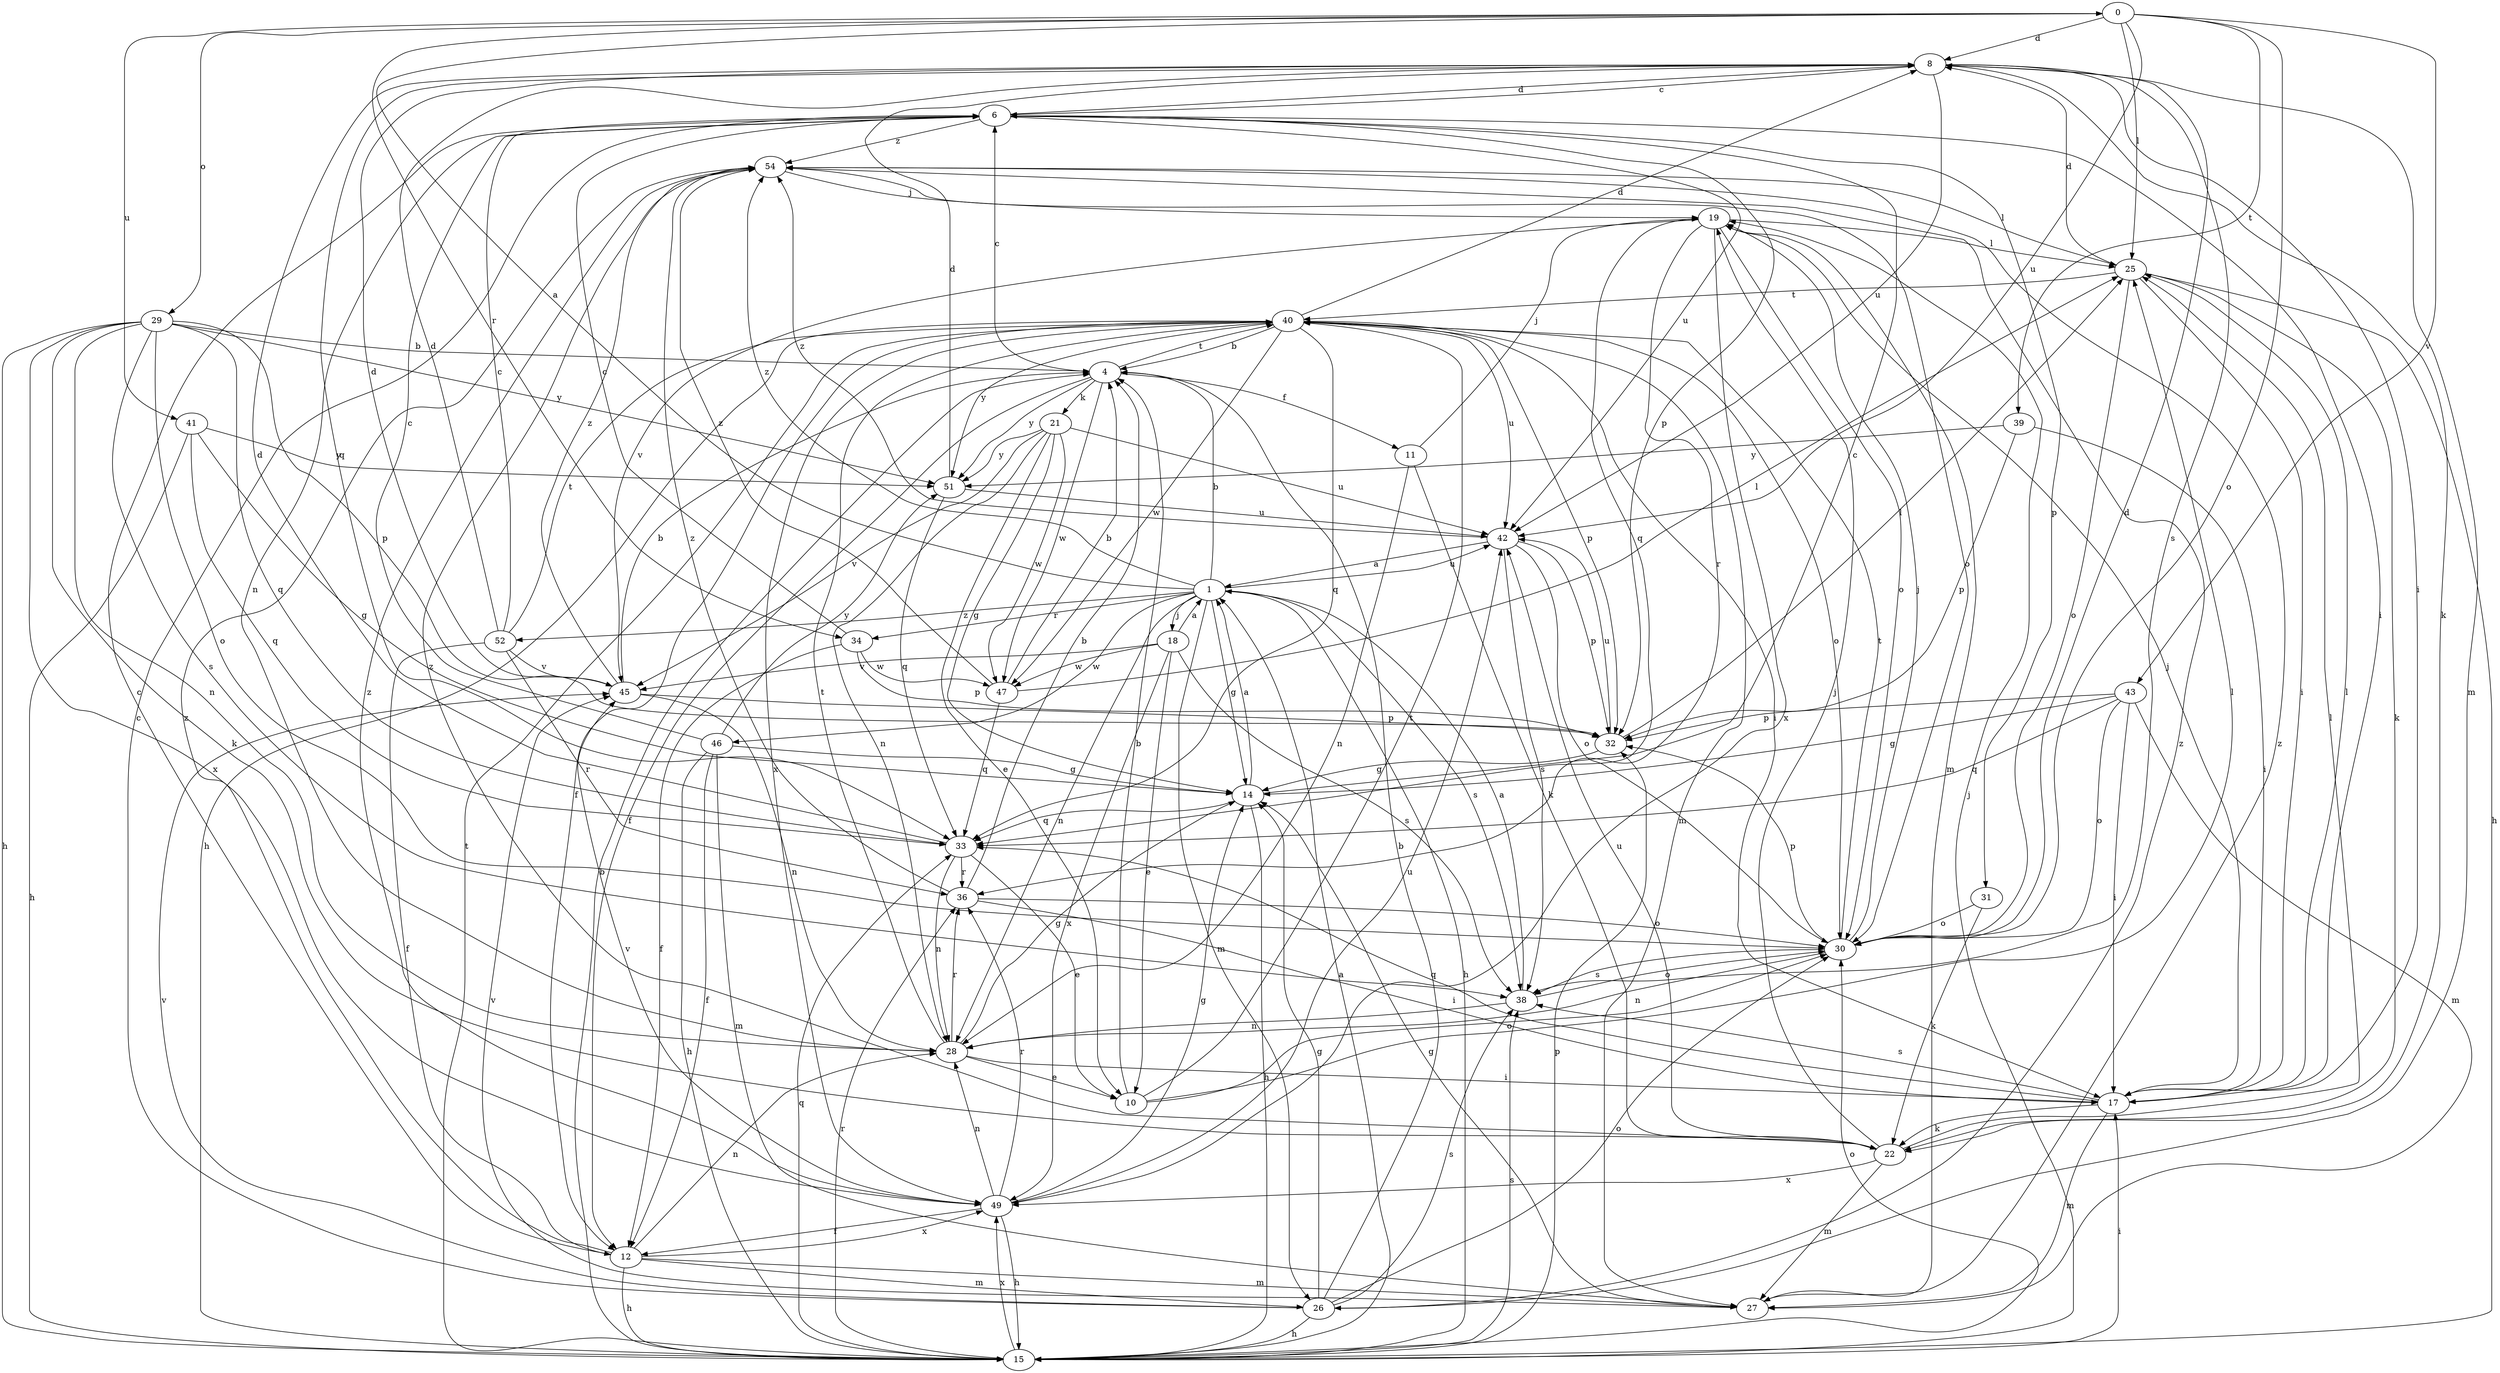 strict digraph  {
0;
1;
4;
6;
8;
10;
11;
12;
14;
15;
17;
18;
19;
21;
22;
25;
26;
27;
28;
29;
30;
31;
32;
33;
34;
36;
38;
39;
40;
41;
42;
43;
45;
46;
47;
49;
51;
52;
54;
0 -> 8  [label=d];
0 -> 25  [label=l];
0 -> 29  [label=o];
0 -> 30  [label=o];
0 -> 34  [label=r];
0 -> 39  [label=t];
0 -> 41  [label=u];
0 -> 42  [label=u];
0 -> 43  [label=v];
1 -> 0  [label=a];
1 -> 4  [label=b];
1 -> 14  [label=g];
1 -> 15  [label=h];
1 -> 18  [label=j];
1 -> 26  [label=m];
1 -> 28  [label=n];
1 -> 34  [label=r];
1 -> 38  [label=s];
1 -> 42  [label=u];
1 -> 46  [label=w];
1 -> 52  [label=z];
1 -> 54  [label=z];
4 -> 6  [label=c];
4 -> 11  [label=f];
4 -> 12  [label=f];
4 -> 21  [label=k];
4 -> 40  [label=t];
4 -> 47  [label=w];
4 -> 51  [label=y];
6 -> 8  [label=d];
6 -> 17  [label=i];
6 -> 28  [label=n];
6 -> 31  [label=p];
6 -> 32  [label=p];
6 -> 42  [label=u];
6 -> 54  [label=z];
8 -> 6  [label=c];
8 -> 17  [label=i];
8 -> 22  [label=k];
8 -> 26  [label=m];
8 -> 33  [label=q];
8 -> 38  [label=s];
8 -> 42  [label=u];
10 -> 4  [label=b];
10 -> 25  [label=l];
10 -> 30  [label=o];
10 -> 40  [label=t];
11 -> 19  [label=j];
11 -> 22  [label=k];
11 -> 28  [label=n];
12 -> 6  [label=c];
12 -> 15  [label=h];
12 -> 26  [label=m];
12 -> 27  [label=m];
12 -> 28  [label=n];
12 -> 49  [label=x];
12 -> 54  [label=z];
14 -> 1  [label=a];
14 -> 6  [label=c];
14 -> 15  [label=h];
14 -> 33  [label=q];
15 -> 1  [label=a];
15 -> 4  [label=b];
15 -> 17  [label=i];
15 -> 19  [label=j];
15 -> 30  [label=o];
15 -> 32  [label=p];
15 -> 33  [label=q];
15 -> 36  [label=r];
15 -> 38  [label=s];
15 -> 40  [label=t];
15 -> 49  [label=x];
17 -> 19  [label=j];
17 -> 22  [label=k];
17 -> 25  [label=l];
17 -> 27  [label=m];
17 -> 33  [label=q];
17 -> 38  [label=s];
18 -> 1  [label=a];
18 -> 10  [label=e];
18 -> 38  [label=s];
18 -> 45  [label=v];
18 -> 47  [label=w];
18 -> 49  [label=x];
19 -> 25  [label=l];
19 -> 27  [label=m];
19 -> 30  [label=o];
19 -> 33  [label=q];
19 -> 36  [label=r];
19 -> 45  [label=v];
19 -> 49  [label=x];
21 -> 10  [label=e];
21 -> 14  [label=g];
21 -> 28  [label=n];
21 -> 42  [label=u];
21 -> 45  [label=v];
21 -> 47  [label=w];
21 -> 51  [label=y];
22 -> 19  [label=j];
22 -> 25  [label=l];
22 -> 27  [label=m];
22 -> 42  [label=u];
22 -> 49  [label=x];
22 -> 54  [label=z];
25 -> 8  [label=d];
25 -> 15  [label=h];
25 -> 17  [label=i];
25 -> 22  [label=k];
25 -> 30  [label=o];
25 -> 40  [label=t];
26 -> 4  [label=b];
26 -> 6  [label=c];
26 -> 14  [label=g];
26 -> 15  [label=h];
26 -> 30  [label=o];
26 -> 38  [label=s];
26 -> 45  [label=v];
26 -> 54  [label=z];
27 -> 14  [label=g];
27 -> 45  [label=v];
27 -> 54  [label=z];
28 -> 10  [label=e];
28 -> 14  [label=g];
28 -> 17  [label=i];
28 -> 36  [label=r];
28 -> 40  [label=t];
29 -> 4  [label=b];
29 -> 15  [label=h];
29 -> 22  [label=k];
29 -> 28  [label=n];
29 -> 30  [label=o];
29 -> 32  [label=p];
29 -> 33  [label=q];
29 -> 38  [label=s];
29 -> 49  [label=x];
29 -> 51  [label=y];
30 -> 8  [label=d];
30 -> 19  [label=j];
30 -> 28  [label=n];
30 -> 32  [label=p];
30 -> 38  [label=s];
30 -> 40  [label=t];
31 -> 22  [label=k];
31 -> 30  [label=o];
32 -> 14  [label=g];
32 -> 25  [label=l];
32 -> 42  [label=u];
33 -> 8  [label=d];
33 -> 10  [label=e];
33 -> 28  [label=n];
33 -> 36  [label=r];
34 -> 6  [label=c];
34 -> 12  [label=f];
34 -> 32  [label=p];
34 -> 47  [label=w];
36 -> 4  [label=b];
36 -> 17  [label=i];
36 -> 30  [label=o];
36 -> 54  [label=z];
38 -> 1  [label=a];
38 -> 28  [label=n];
38 -> 30  [label=o];
39 -> 17  [label=i];
39 -> 32  [label=p];
39 -> 51  [label=y];
40 -> 4  [label=b];
40 -> 8  [label=d];
40 -> 12  [label=f];
40 -> 15  [label=h];
40 -> 17  [label=i];
40 -> 27  [label=m];
40 -> 30  [label=o];
40 -> 32  [label=p];
40 -> 33  [label=q];
40 -> 42  [label=u];
40 -> 47  [label=w];
40 -> 49  [label=x];
40 -> 51  [label=y];
41 -> 14  [label=g];
41 -> 15  [label=h];
41 -> 33  [label=q];
41 -> 51  [label=y];
42 -> 1  [label=a];
42 -> 30  [label=o];
42 -> 32  [label=p];
42 -> 38  [label=s];
42 -> 54  [label=z];
43 -> 14  [label=g];
43 -> 17  [label=i];
43 -> 27  [label=m];
43 -> 30  [label=o];
43 -> 32  [label=p];
43 -> 33  [label=q];
45 -> 4  [label=b];
45 -> 8  [label=d];
45 -> 28  [label=n];
45 -> 32  [label=p];
45 -> 54  [label=z];
46 -> 6  [label=c];
46 -> 12  [label=f];
46 -> 14  [label=g];
46 -> 15  [label=h];
46 -> 27  [label=m];
46 -> 51  [label=y];
47 -> 4  [label=b];
47 -> 25  [label=l];
47 -> 33  [label=q];
47 -> 54  [label=z];
49 -> 12  [label=f];
49 -> 14  [label=g];
49 -> 15  [label=h];
49 -> 28  [label=n];
49 -> 36  [label=r];
49 -> 42  [label=u];
49 -> 45  [label=v];
49 -> 54  [label=z];
51 -> 8  [label=d];
51 -> 33  [label=q];
51 -> 42  [label=u];
52 -> 6  [label=c];
52 -> 8  [label=d];
52 -> 12  [label=f];
52 -> 36  [label=r];
52 -> 40  [label=t];
52 -> 45  [label=v];
54 -> 19  [label=j];
54 -> 25  [label=l];
54 -> 30  [label=o];
}
